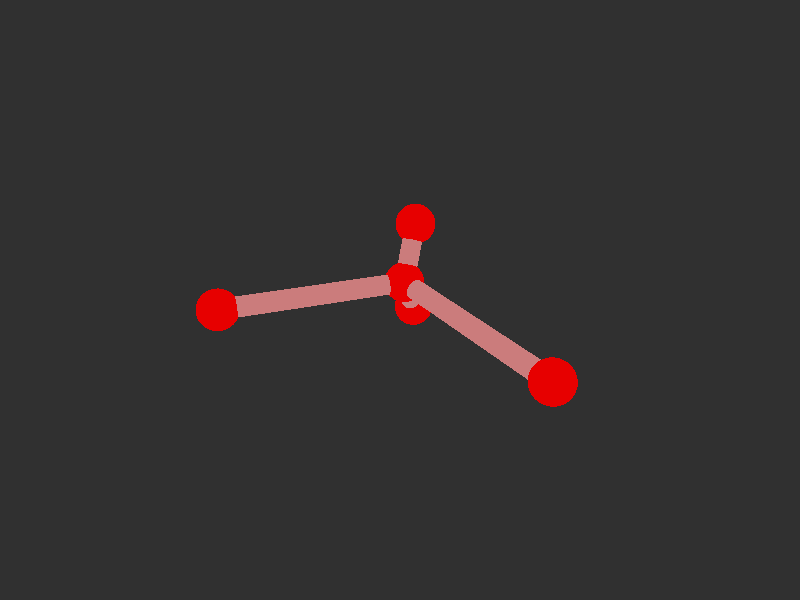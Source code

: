 #version 3.7; 
    global_settings { assumed_gamma 1.0 }
    

    camera {
    location  <20, 20, 20>
    right     x*image_width/image_height
    look_at   <0, 0, 0>
    angle 58
    }

    background { color rgb<1,1,1>*0.03 }


    light_source { <-20, 30, -25> color red 0.6 green 0.6 blue 0.6 }
    light_source { < 20, 30, -25> color red 0.6 green 0.6 blue 0.6 }
    
    #declare m = 1;
    union {

    union {
    sphere { m*<-1.4270482281070347,-0.18013956255732477,-1.1189988761911727>, 1 }        
    sphere {  m*<-0.028126208256220836,0.27890583472182534,8.771982038715988>, 1 }
    sphere {  m*<6.7025734894477855,0.09986395040272977,-5.376079997820021>, 1 }
    sphere {  m*<-3.09895340601541,2.1491091664231536,-2.0017908007234015>, 1}
    sphere { m*<-2.8311661849775787,-2.7385827759807437,-1.8122445155608313>, 1 }    

        pigment { color rgb<0.8,0,0>  }
    finish { ambient 0.1 diffuse 0.7 phong 1 }
    }    
    union {
    cylinder { m*<-0.028126208256220836,0.27890583472182534,8.771982038715988>, <-1.4270482281070347,-0.18013956255732477,-1.1189988761911727>, 0.5 }
    cylinder { m*<6.7025734894477855,0.09986395040272977,-5.376079997820021>, <-1.4270482281070347,-0.18013956255732477,-1.1189988761911727>, 0.5}
    cylinder { m*<-3.09895340601541,2.1491091664231536,-2.0017908007234015>, <-1.4270482281070347,-0.18013956255732477,-1.1189988761911727>, 0.5 }
    cylinder {  m*<-2.8311661849775787,-2.7385827759807437,-1.8122445155608313>, <-1.4270482281070347,-0.18013956255732477,-1.1189988761911727>, 0.5}

    pigment { color rgb<0.6,.2,.2>  }
    finish { ambient 0.1 diffuse 0.7 phong 1 }    
    }
    
    // rotate <0, 0, 0>
    }
    #version 3.7; 
    global_settings { assumed_gamma 1.0 }
    

    camera {
    location  <20, 20, 20>
    right     x*image_width/image_height
    look_at   <0, 0, 0>
    angle 58
    }

    background { color rgb<1,1,1>*0.03 }


    light_source { <-20, 30, -25> color red 0.6 green 0.6 blue 0.6 }
    light_source { < 20, 30, -25> color red 0.6 green 0.6 blue 0.6 }
    
    #declare m = 1;
    union {

    union {
    sphere { m*<-1.4270482281070347,-0.18013956255732477,-1.1189988761911727>, 1 }        
    sphere {  m*<-0.028126208256220836,0.27890583472182534,8.771982038715988>, 1 }
    sphere {  m*<6.7025734894477855,0.09986395040272977,-5.376079997820021>, 1 }
    sphere {  m*<-3.09895340601541,2.1491091664231536,-2.0017908007234015>, 1}
    sphere { m*<-2.8311661849775787,-2.7385827759807437,-1.8122445155608313>, 1 }    

        pigment { color rgb<0.8,0,0>  }
    finish { ambient 0.1 diffuse 0.7 phong 1 }
    }    
    union {
    cylinder { m*<-0.028126208256220836,0.27890583472182534,8.771982038715988>, <-1.4270482281070347,-0.18013956255732477,-1.1189988761911727>, 0.5 }
    cylinder { m*<6.7025734894477855,0.09986395040272977,-5.376079997820021>, <-1.4270482281070347,-0.18013956255732477,-1.1189988761911727>, 0.5}
    cylinder { m*<-3.09895340601541,2.1491091664231536,-2.0017908007234015>, <-1.4270482281070347,-0.18013956255732477,-1.1189988761911727>, 0.5 }
    cylinder {  m*<-2.8311661849775787,-2.7385827759807437,-1.8122445155608313>, <-1.4270482281070347,-0.18013956255732477,-1.1189988761911727>, 0.5}

    pigment { color rgb<0.6,.2,.2>  }
    finish { ambient 0.1 diffuse 0.7 phong 1 }    
    }
    
    // rotate <0, 0, 0>
    }
    